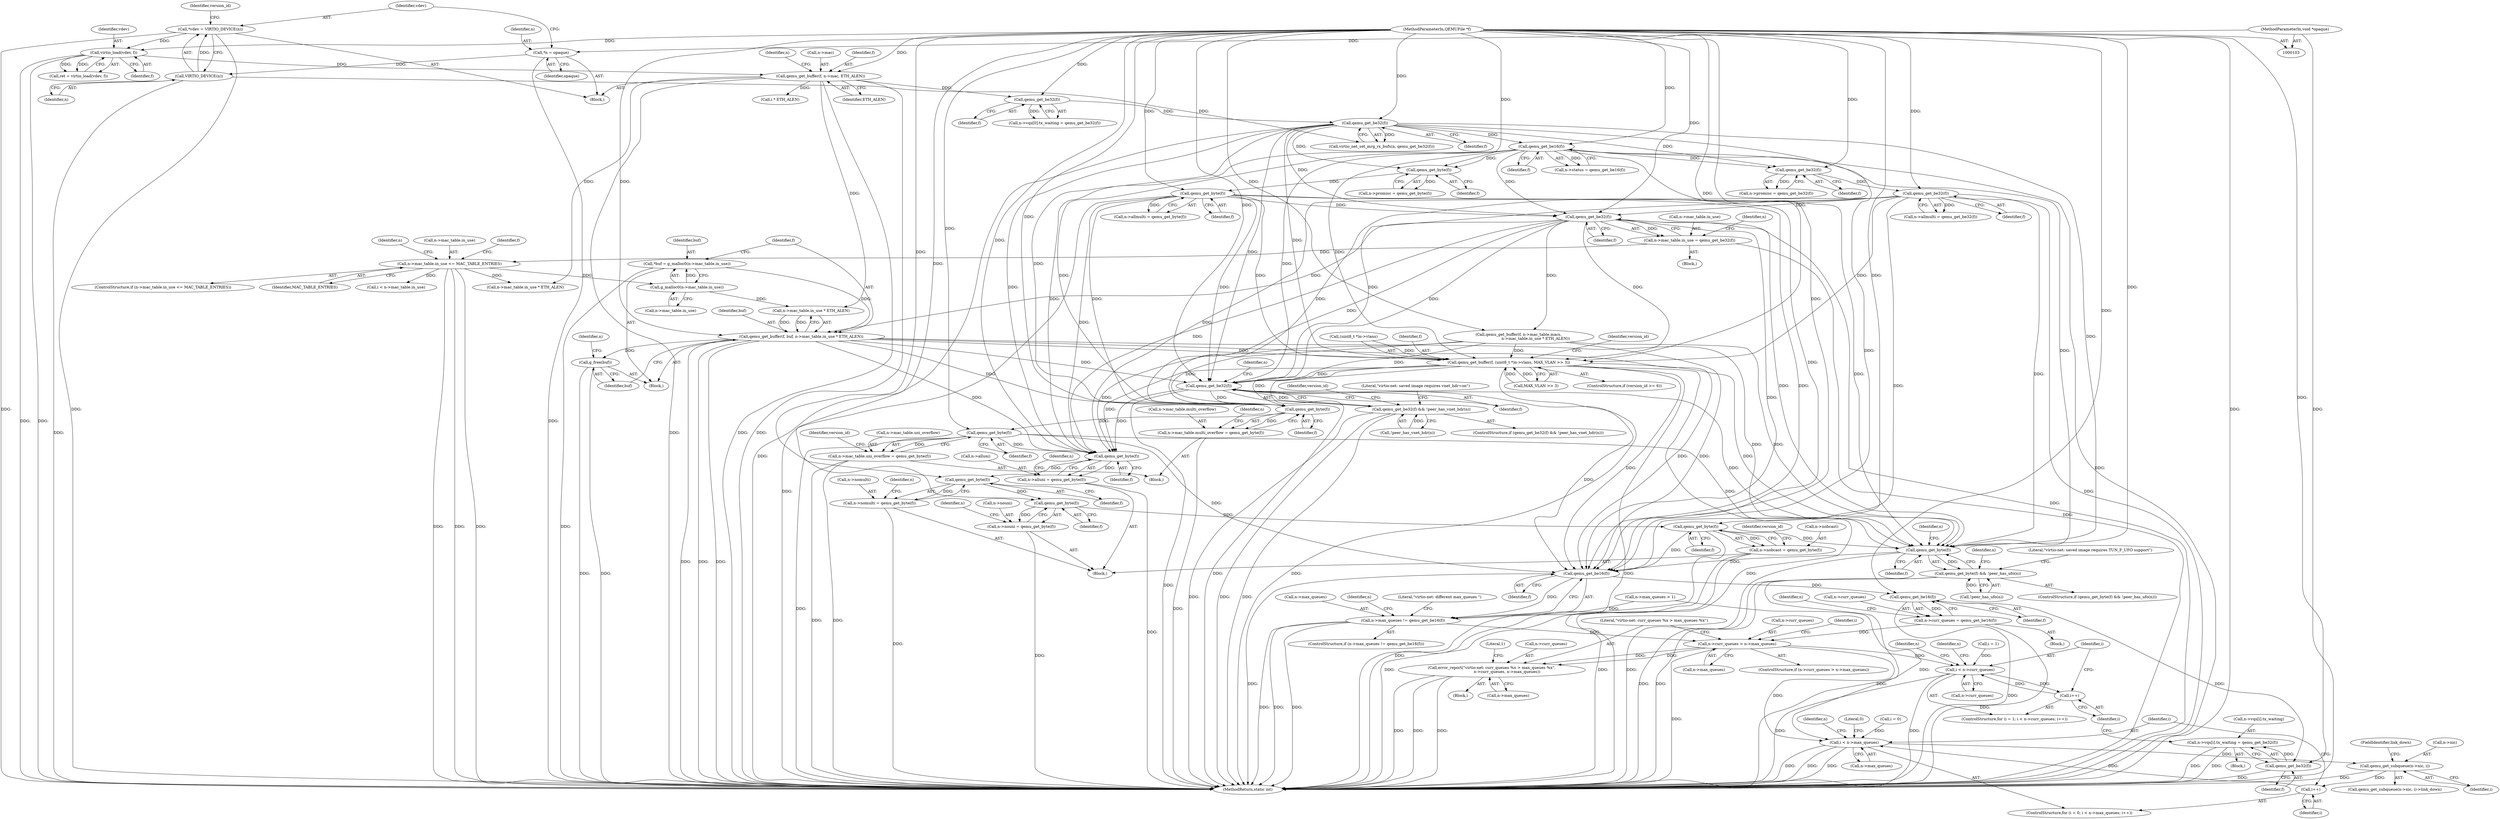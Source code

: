 digraph "0_qemu_eea750a5623ddac7a61982eec8f1c93481857578@API" {
"1000252" [label="(Call,*buf = g_malloc0(n->mac_table.in_use))"];
"1000254" [label="(Call,g_malloc0(n->mac_table.in_use))"];
"1000221" [label="(Call,n->mac_table.in_use <= MAC_TABLE_ENTRIES)"];
"1000212" [label="(Call,n->mac_table.in_use = qemu_get_be32(f))"];
"1000218" [label="(Call,qemu_get_be32(f))"];
"1000159" [label="(Call,qemu_get_be32(f))"];
"1000155" [label="(Call,qemu_get_be32(f))"];
"1000141" [label="(Call,qemu_get_buffer(f, n->mac, ETH_ALEN))"];
"1000133" [label="(Call,virtio_load(vdev, f))"];
"1000113" [label="(Call,*vdev = VIRTIO_DEVICE(n))"];
"1000115" [label="(Call,VIRTIO_DEVICE(n))"];
"1000109" [label="(Call,*n = opaque)"];
"1000105" [label="(MethodParameterIn,void *opaque)"];
"1000104" [label="(MethodParameterIn,QEMUFile *f)"];
"1000205" [label="(Call,qemu_get_byte(f))"];
"1000199" [label="(Call,qemu_get_byte(f))"];
"1000169" [label="(Call,qemu_get_be16(f))"];
"1000191" [label="(Call,qemu_get_be32(f))"];
"1000185" [label="(Call,qemu_get_be32(f))"];
"1000260" [label="(Call,qemu_get_buffer(f, buf, n->mac_table.in_use * ETH_ALEN))"];
"1000270" [label="(Call,g_free(buf))"];
"1000296" [label="(Call,qemu_get_buffer(f, (uint8_t *)n->vlans, MAX_VLAN >> 3))"];
"1000313" [label="(Call,qemu_get_be32(f))"];
"1000312" [label="(Call,qemu_get_be32(f) && !peer_has_vnet_hdr(n))"];
"1000335" [label="(Call,qemu_get_byte(f))"];
"1000329" [label="(Call,n->mac_table.multi_overflow = qemu_get_byte(f))"];
"1000343" [label="(Call,qemu_get_byte(f))"];
"1000337" [label="(Call,n->mac_table.uni_overflow = qemu_get_byte(f))"];
"1000354" [label="(Call,qemu_get_byte(f))"];
"1000350" [label="(Call,n->alluni = qemu_get_byte(f))"];
"1000360" [label="(Call,qemu_get_byte(f))"];
"1000356" [label="(Call,n->nomulti = qemu_get_byte(f))"];
"1000366" [label="(Call,qemu_get_byte(f))"];
"1000362" [label="(Call,n->nouni = qemu_get_byte(f))"];
"1000372" [label="(Call,qemu_get_byte(f))"];
"1000368" [label="(Call,n->nobcast = qemu_get_byte(f))"];
"1000381" [label="(Call,qemu_get_byte(f))"];
"1000380" [label="(Call,qemu_get_byte(f) && !peer_has_ufo(n))"];
"1000404" [label="(Call,qemu_get_be16(f))"];
"1000400" [label="(Call,n->max_queues != qemu_get_be16(f))"];
"1000419" [label="(Call,n->curr_queues > n->max_queues)"];
"1000427" [label="(Call,error_report(\"virtio-net: curr_queues %x > max_queues %x\",\n                         n->curr_queues, n->max_queues))"];
"1000442" [label="(Call,i < n->curr_queues)"];
"1000447" [label="(Call,i++)"];
"1000522" [label="(Call,i < n->max_queues)"];
"1000532" [label="(Call,qemu_get_subqueue(n->nic, i))"];
"1000527" [label="(Call,i++)"];
"1000416" [label="(Call,qemu_get_be16(f))"];
"1000412" [label="(Call,n->curr_queues = qemu_get_be16(f))"];
"1000458" [label="(Call,qemu_get_be32(f))"];
"1000450" [label="(Call,n->vqs[i].tx_waiting = qemu_get_be32(f))"];
"1000292" [label="(ControlStructure,if (version_id >= 6))"];
"1000326" [label="(Identifier,version_id)"];
"1000385" [label="(Identifier,n)"];
"1000349" [label="(Block,)"];
"1000220" [label="(ControlStructure,if (n->mac_table.in_use <= MAC_TABLE_ENTRIES))"];
"1000315" [label="(Call,!peer_has_vnet_hdr(n))"];
"1000462" [label="(Identifier,n)"];
"1000311" [label="(ControlStructure,if (qemu_get_be32(f) && !peer_has_vnet_hdr(n)))"];
"1000151" [label="(Identifier,n)"];
"1000186" [label="(Identifier,f)"];
"1000314" [label="(Identifier,f)"];
"1000362" [label="(Call,n->nouni = qemu_get_byte(f))"];
"1000522" [label="(Call,i < n->max_queues)"];
"1000212" [label="(Call,n->mac_table.in_use = qemu_get_be32(f))"];
"1000270" [label="(Call,g_free(buf))"];
"1000381" [label="(Call,qemu_get_byte(f))"];
"1000373" [label="(Identifier,f)"];
"1000380" [label="(Call,qemu_get_byte(f) && !peer_has_ufo(n))"];
"1000213" [label="(Call,n->mac_table.in_use)"];
"1000141" [label="(Call,qemu_get_buffer(f, n->mac, ETH_ALEN))"];
"1000219" [label="(Identifier,f)"];
"1000156" [label="(Identifier,f)"];
"1000271" [label="(Identifier,buf)"];
"1000404" [label="(Call,qemu_get_be16(f))"];
"1000211" [label="(Block,)"];
"1000146" [label="(Identifier,ETH_ALEN)"];
"1000344" [label="(Identifier,f)"];
"1000541" [label="(MethodReturn,static int)"];
"1000275" [label="(Identifier,n)"];
"1000116" [label="(Identifier,n)"];
"1000426" [label="(Block,)"];
"1000195" [label="(Call,n->promisc = qemu_get_byte(f))"];
"1000454" [label="(Identifier,n)"];
"1000115" [label="(Call,VIRTIO_DEVICE(n))"];
"1000537" [label="(FieldIdentifier,link_down)"];
"1000533" [label="(Call,n->nic)"];
"1000313" [label="(Call,qemu_get_be32(f))"];
"1000114" [label="(Identifier,vdev)"];
"1000170" [label="(Identifier,f)"];
"1000447" [label="(Call,i++)"];
"1000356" [label="(Call,n->nomulti = qemu_get_byte(f))"];
"1000395" [label="(Identifier,n)"];
"1000328" [label="(Block,)"];
"1000379" [label="(ControlStructure,if (qemu_get_byte(f) && !peer_has_ufo(n)))"];
"1000236" [label="(Call,n->mac_table.in_use * ETH_ALEN)"];
"1000123" [label="(Identifier,version_id)"];
"1000227" [label="(Identifier,MAC_TABLE_ENTRIES)"];
"1000247" [label="(Identifier,n)"];
"1000401" [label="(Call,n->max_queues)"];
"1000335" [label="(Call,qemu_get_byte(f))"];
"1000367" [label="(Identifier,f)"];
"1000252" [label="(Call,*buf = g_malloc0(n->mac_table.in_use))"];
"1000143" [label="(Call,n->mac)"];
"1000297" [label="(Identifier,f)"];
"1000398" [label="(Block,)"];
"1000496" [label="(Call,i * ETH_ALEN)"];
"1000205" [label="(Call,qemu_get_byte(f))"];
"1000206" [label="(Identifier,f)"];
"1000458" [label="(Call,qemu_get_be32(f))"];
"1000109" [label="(Call,*n = opaque)"];
"1000414" [label="(Identifier,n)"];
"1000527" [label="(Call,i++)"];
"1000443" [label="(Identifier,i)"];
"1000340" [label="(Identifier,n)"];
"1000432" [label="(Call,n->max_queues)"];
"1000142" [label="(Identifier,f)"];
"1000160" [label="(Identifier,f)"];
"1000169" [label="(Call,qemu_get_be16(f))"];
"1000308" [label="(Identifier,version_id)"];
"1000200" [label="(Identifier,f)"];
"1000423" [label="(Call,n->max_queues)"];
"1000451" [label="(Call,n->vqs[i].tx_waiting)"];
"1000428" [label="(Literal,\"virtio-net: curr_queues %x > max_queues %x\")"];
"1000400" [label="(Call,n->max_queues != qemu_get_be16(f))"];
"1000383" [label="(Call,!peer_has_ufo(n))"];
"1000263" [label="(Call,n->mac_table.in_use * ETH_ALEN)"];
"1000438" [label="(ControlStructure,for (i = 1; i < n->curr_queues; i++))"];
"1000343" [label="(Call,qemu_get_byte(f))"];
"1000192" [label="(Identifier,f)"];
"1000260" [label="(Call,qemu_get_buffer(f, buf, n->mac_table.in_use * ETH_ALEN))"];
"1000361" [label="(Identifier,f)"];
"1000405" [label="(Identifier,f)"];
"1000351" [label="(Call,n->alluni)"];
"1000523" [label="(Identifier,i)"];
"1000296" [label="(Call,qemu_get_buffer(f, (uint8_t *)n->vlans, MAX_VLAN >> 3))"];
"1000444" [label="(Call,n->curr_queues)"];
"1000250" [label="(Block,)"];
"1000370" [label="(Identifier,n)"];
"1000224" [label="(Identifier,n)"];
"1000330" [label="(Call,n->mac_table.multi_overflow)"];
"1000437" [label="(Literal,1)"];
"1000427" [label="(Call,error_report(\"virtio-net: curr_queues %x > max_queues %x\",\n                         n->curr_queues, n->max_queues))"];
"1000366" [label="(Call,qemu_get_byte(f))"];
"1000540" [label="(Literal,0)"];
"1000360" [label="(Call,qemu_get_byte(f))"];
"1000372" [label="(Call,qemu_get_byte(f))"];
"1000531" [label="(Call,qemu_get_subqueue(n->nic, i)->link_down)"];
"1000222" [label="(Call,n->mac_table.in_use)"];
"1000448" [label="(Identifier,i)"];
"1000157" [label="(Call,virtio_net_set_mrg_rx_bufs(n, qemu_get_be32(f)))"];
"1000155" [label="(Call,qemu_get_be32(f))"];
"1000104" [label="(MethodParameterIn,QEMUFile *f)"];
"1000111" [label="(Identifier,opaque)"];
"1000303" [label="(Call,MAX_VLAN >> 3)"];
"1000110" [label="(Identifier,n)"];
"1000337" [label="(Call,n->mac_table.uni_overflow = qemu_get_byte(f))"];
"1000536" [label="(Identifier,i)"];
"1000449" [label="(Block,)"];
"1000147" [label="(Call,n->vqs[0].tx_waiting = qemu_get_be32(f))"];
"1000354" [label="(Call,qemu_get_byte(f))"];
"1000230" [label="(Identifier,f)"];
"1000320" [label="(Literal,\"virtio-net: saved image requires vnet_hdr=on\")"];
"1000376" [label="(Identifier,version_id)"];
"1000393" [label="(Call,n->max_queues > 1)"];
"1000133" [label="(Call,virtio_load(vdev, f))"];
"1000131" [label="(Call,ret = virtio_load(vdev, f))"];
"1000107" [label="(Block,)"];
"1000421" [label="(Identifier,n)"];
"1000532" [label="(Call,qemu_get_subqueue(n->nic, i))"];
"1000347" [label="(Identifier,version_id)"];
"1000329" [label="(Call,n->mac_table.multi_overflow = qemu_get_byte(f))"];
"1000253" [label="(Identifier,buf)"];
"1000338" [label="(Call,n->mac_table.uni_overflow)"];
"1000358" [label="(Identifier,n)"];
"1000368" [label="(Call,n->nobcast = qemu_get_byte(f))"];
"1000134" [label="(Identifier,vdev)"];
"1000408" [label="(Literal,\"virtio-net: different max_queues \")"];
"1000420" [label="(Call,n->curr_queues)"];
"1000524" [label="(Call,n->max_queues)"];
"1000417" [label="(Identifier,f)"];
"1000317" [label="(Identifier,n)"];
"1000105" [label="(MethodParameterIn,void *opaque)"];
"1000336" [label="(Identifier,f)"];
"1000262" [label="(Identifier,buf)"];
"1000519" [label="(Call,i = 0)"];
"1000364" [label="(Identifier,n)"];
"1000254" [label="(Call,g_malloc0(n->mac_table.in_use))"];
"1000369" [label="(Call,n->nobcast)"];
"1000439" [label="(Call,i = 1)"];
"1000388" [label="(Literal,\"virtio-net: saved image requires TUN_F_UFO support\")"];
"1000382" [label="(Identifier,f)"];
"1000413" [label="(Call,n->curr_queues)"];
"1000355" [label="(Identifier,f)"];
"1000221" [label="(Call,n->mac_table.in_use <= MAC_TABLE_ENTRIES)"];
"1000191" [label="(Call,qemu_get_be32(f))"];
"1000478" [label="(Call,i < n->mac_table.in_use)"];
"1000416" [label="(Call,qemu_get_be16(f))"];
"1000518" [label="(ControlStructure,for (i = 0; i < n->max_queues; i++))"];
"1000165" [label="(Call,n->status = qemu_get_be16(f))"];
"1000113" [label="(Call,*vdev = VIRTIO_DEVICE(n))"];
"1000418" [label="(ControlStructure,if (n->curr_queues > n->max_queues))"];
"1000135" [label="(Identifier,f)"];
"1000298" [label="(Call,(uint8_t *)n->vlans)"];
"1000312" [label="(Call,qemu_get_be32(f) && !peer_has_vnet_hdr(n))"];
"1000419" [label="(Call,n->curr_queues > n->max_queues)"];
"1000229" [label="(Call,qemu_get_buffer(f, n->mac_table.macs,\n                            n->mac_table.in_use * ETH_ALEN))"];
"1000159" [label="(Call,qemu_get_be32(f))"];
"1000187" [label="(Call,n->allmulti = qemu_get_be32(f))"];
"1000255" [label="(Call,n->mac_table.in_use)"];
"1000429" [label="(Call,n->curr_queues)"];
"1000350" [label="(Call,n->alluni = qemu_get_byte(f))"];
"1000399" [label="(ControlStructure,if (n->max_queues != qemu_get_be16(f)))"];
"1000201" [label="(Call,n->allmulti = qemu_get_byte(f))"];
"1000528" [label="(Identifier,i)"];
"1000450" [label="(Call,n->vqs[i].tx_waiting = qemu_get_be32(f))"];
"1000261" [label="(Identifier,f)"];
"1000440" [label="(Identifier,i)"];
"1000357" [label="(Call,n->nomulti)"];
"1000218" [label="(Call,qemu_get_be32(f))"];
"1000412" [label="(Call,n->curr_queues = qemu_get_be16(f))"];
"1000459" [label="(Identifier,f)"];
"1000442" [label="(Call,i < n->curr_queues)"];
"1000185" [label="(Call,qemu_get_be32(f))"];
"1000199" [label="(Call,qemu_get_byte(f))"];
"1000363" [label="(Call,n->nouni)"];
"1000534" [label="(Identifier,n)"];
"1000181" [label="(Call,n->promisc = qemu_get_be32(f))"];
"1000252" -> "1000250"  [label="AST: "];
"1000252" -> "1000254"  [label="CFG: "];
"1000253" -> "1000252"  [label="AST: "];
"1000254" -> "1000252"  [label="AST: "];
"1000261" -> "1000252"  [label="CFG: "];
"1000252" -> "1000541"  [label="DDG: "];
"1000254" -> "1000252"  [label="DDG: "];
"1000252" -> "1000260"  [label="DDG: "];
"1000254" -> "1000255"  [label="CFG: "];
"1000255" -> "1000254"  [label="AST: "];
"1000221" -> "1000254"  [label="DDG: "];
"1000254" -> "1000263"  [label="DDG: "];
"1000221" -> "1000220"  [label="AST: "];
"1000221" -> "1000227"  [label="CFG: "];
"1000222" -> "1000221"  [label="AST: "];
"1000227" -> "1000221"  [label="AST: "];
"1000230" -> "1000221"  [label="CFG: "];
"1000247" -> "1000221"  [label="CFG: "];
"1000221" -> "1000541"  [label="DDG: "];
"1000221" -> "1000541"  [label="DDG: "];
"1000221" -> "1000541"  [label="DDG: "];
"1000212" -> "1000221"  [label="DDG: "];
"1000221" -> "1000236"  [label="DDG: "];
"1000221" -> "1000478"  [label="DDG: "];
"1000212" -> "1000211"  [label="AST: "];
"1000212" -> "1000218"  [label="CFG: "];
"1000213" -> "1000212"  [label="AST: "];
"1000218" -> "1000212"  [label="AST: "];
"1000224" -> "1000212"  [label="CFG: "];
"1000212" -> "1000541"  [label="DDG: "];
"1000218" -> "1000212"  [label="DDG: "];
"1000218" -> "1000219"  [label="CFG: "];
"1000219" -> "1000218"  [label="AST: "];
"1000218" -> "1000541"  [label="DDG: "];
"1000159" -> "1000218"  [label="DDG: "];
"1000205" -> "1000218"  [label="DDG: "];
"1000169" -> "1000218"  [label="DDG: "];
"1000191" -> "1000218"  [label="DDG: "];
"1000104" -> "1000218"  [label="DDG: "];
"1000218" -> "1000229"  [label="DDG: "];
"1000218" -> "1000260"  [label="DDG: "];
"1000218" -> "1000296"  [label="DDG: "];
"1000218" -> "1000313"  [label="DDG: "];
"1000218" -> "1000335"  [label="DDG: "];
"1000218" -> "1000354"  [label="DDG: "];
"1000218" -> "1000381"  [label="DDG: "];
"1000218" -> "1000404"  [label="DDG: "];
"1000159" -> "1000157"  [label="AST: "];
"1000159" -> "1000160"  [label="CFG: "];
"1000160" -> "1000159"  [label="AST: "];
"1000157" -> "1000159"  [label="CFG: "];
"1000159" -> "1000541"  [label="DDG: "];
"1000159" -> "1000157"  [label="DDG: "];
"1000155" -> "1000159"  [label="DDG: "];
"1000104" -> "1000159"  [label="DDG: "];
"1000159" -> "1000169"  [label="DDG: "];
"1000159" -> "1000185"  [label="DDG: "];
"1000159" -> "1000199"  [label="DDG: "];
"1000159" -> "1000296"  [label="DDG: "];
"1000159" -> "1000313"  [label="DDG: "];
"1000159" -> "1000335"  [label="DDG: "];
"1000159" -> "1000354"  [label="DDG: "];
"1000159" -> "1000381"  [label="DDG: "];
"1000159" -> "1000404"  [label="DDG: "];
"1000155" -> "1000147"  [label="AST: "];
"1000155" -> "1000156"  [label="CFG: "];
"1000156" -> "1000155"  [label="AST: "];
"1000147" -> "1000155"  [label="CFG: "];
"1000155" -> "1000147"  [label="DDG: "];
"1000141" -> "1000155"  [label="DDG: "];
"1000104" -> "1000155"  [label="DDG: "];
"1000141" -> "1000107"  [label="AST: "];
"1000141" -> "1000146"  [label="CFG: "];
"1000142" -> "1000141"  [label="AST: "];
"1000143" -> "1000141"  [label="AST: "];
"1000146" -> "1000141"  [label="AST: "];
"1000151" -> "1000141"  [label="CFG: "];
"1000141" -> "1000541"  [label="DDG: "];
"1000141" -> "1000541"  [label="DDG: "];
"1000141" -> "1000541"  [label="DDG: "];
"1000133" -> "1000141"  [label="DDG: "];
"1000104" -> "1000141"  [label="DDG: "];
"1000141" -> "1000236"  [label="DDG: "];
"1000141" -> "1000263"  [label="DDG: "];
"1000141" -> "1000496"  [label="DDG: "];
"1000133" -> "1000131"  [label="AST: "];
"1000133" -> "1000135"  [label="CFG: "];
"1000134" -> "1000133"  [label="AST: "];
"1000135" -> "1000133"  [label="AST: "];
"1000131" -> "1000133"  [label="CFG: "];
"1000133" -> "1000541"  [label="DDG: "];
"1000133" -> "1000541"  [label="DDG: "];
"1000133" -> "1000131"  [label="DDG: "];
"1000133" -> "1000131"  [label="DDG: "];
"1000113" -> "1000133"  [label="DDG: "];
"1000104" -> "1000133"  [label="DDG: "];
"1000113" -> "1000107"  [label="AST: "];
"1000113" -> "1000115"  [label="CFG: "];
"1000114" -> "1000113"  [label="AST: "];
"1000115" -> "1000113"  [label="AST: "];
"1000123" -> "1000113"  [label="CFG: "];
"1000113" -> "1000541"  [label="DDG: "];
"1000113" -> "1000541"  [label="DDG: "];
"1000115" -> "1000113"  [label="DDG: "];
"1000115" -> "1000116"  [label="CFG: "];
"1000116" -> "1000115"  [label="AST: "];
"1000115" -> "1000541"  [label="DDG: "];
"1000109" -> "1000115"  [label="DDG: "];
"1000115" -> "1000157"  [label="DDG: "];
"1000109" -> "1000107"  [label="AST: "];
"1000109" -> "1000111"  [label="CFG: "];
"1000110" -> "1000109"  [label="AST: "];
"1000111" -> "1000109"  [label="AST: "];
"1000114" -> "1000109"  [label="CFG: "];
"1000109" -> "1000541"  [label="DDG: "];
"1000105" -> "1000109"  [label="DDG: "];
"1000105" -> "1000103"  [label="AST: "];
"1000105" -> "1000541"  [label="DDG: "];
"1000104" -> "1000103"  [label="AST: "];
"1000104" -> "1000541"  [label="DDG: "];
"1000104" -> "1000169"  [label="DDG: "];
"1000104" -> "1000185"  [label="DDG: "];
"1000104" -> "1000191"  [label="DDG: "];
"1000104" -> "1000199"  [label="DDG: "];
"1000104" -> "1000205"  [label="DDG: "];
"1000104" -> "1000229"  [label="DDG: "];
"1000104" -> "1000260"  [label="DDG: "];
"1000104" -> "1000296"  [label="DDG: "];
"1000104" -> "1000313"  [label="DDG: "];
"1000104" -> "1000335"  [label="DDG: "];
"1000104" -> "1000343"  [label="DDG: "];
"1000104" -> "1000354"  [label="DDG: "];
"1000104" -> "1000360"  [label="DDG: "];
"1000104" -> "1000366"  [label="DDG: "];
"1000104" -> "1000372"  [label="DDG: "];
"1000104" -> "1000381"  [label="DDG: "];
"1000104" -> "1000404"  [label="DDG: "];
"1000104" -> "1000416"  [label="DDG: "];
"1000104" -> "1000458"  [label="DDG: "];
"1000205" -> "1000201"  [label="AST: "];
"1000205" -> "1000206"  [label="CFG: "];
"1000206" -> "1000205"  [label="AST: "];
"1000201" -> "1000205"  [label="CFG: "];
"1000205" -> "1000541"  [label="DDG: "];
"1000205" -> "1000201"  [label="DDG: "];
"1000199" -> "1000205"  [label="DDG: "];
"1000205" -> "1000296"  [label="DDG: "];
"1000205" -> "1000313"  [label="DDG: "];
"1000205" -> "1000335"  [label="DDG: "];
"1000205" -> "1000354"  [label="DDG: "];
"1000205" -> "1000381"  [label="DDG: "];
"1000205" -> "1000404"  [label="DDG: "];
"1000199" -> "1000195"  [label="AST: "];
"1000199" -> "1000200"  [label="CFG: "];
"1000200" -> "1000199"  [label="AST: "];
"1000195" -> "1000199"  [label="CFG: "];
"1000199" -> "1000195"  [label="DDG: "];
"1000169" -> "1000199"  [label="DDG: "];
"1000169" -> "1000165"  [label="AST: "];
"1000169" -> "1000170"  [label="CFG: "];
"1000170" -> "1000169"  [label="AST: "];
"1000165" -> "1000169"  [label="CFG: "];
"1000169" -> "1000541"  [label="DDG: "];
"1000169" -> "1000165"  [label="DDG: "];
"1000169" -> "1000185"  [label="DDG: "];
"1000169" -> "1000296"  [label="DDG: "];
"1000169" -> "1000313"  [label="DDG: "];
"1000169" -> "1000335"  [label="DDG: "];
"1000169" -> "1000354"  [label="DDG: "];
"1000169" -> "1000381"  [label="DDG: "];
"1000169" -> "1000404"  [label="DDG: "];
"1000191" -> "1000187"  [label="AST: "];
"1000191" -> "1000192"  [label="CFG: "];
"1000192" -> "1000191"  [label="AST: "];
"1000187" -> "1000191"  [label="CFG: "];
"1000191" -> "1000541"  [label="DDG: "];
"1000191" -> "1000187"  [label="DDG: "];
"1000185" -> "1000191"  [label="DDG: "];
"1000191" -> "1000296"  [label="DDG: "];
"1000191" -> "1000313"  [label="DDG: "];
"1000191" -> "1000335"  [label="DDG: "];
"1000191" -> "1000354"  [label="DDG: "];
"1000191" -> "1000381"  [label="DDG: "];
"1000191" -> "1000404"  [label="DDG: "];
"1000185" -> "1000181"  [label="AST: "];
"1000185" -> "1000186"  [label="CFG: "];
"1000186" -> "1000185"  [label="AST: "];
"1000181" -> "1000185"  [label="CFG: "];
"1000185" -> "1000181"  [label="DDG: "];
"1000260" -> "1000250"  [label="AST: "];
"1000260" -> "1000263"  [label="CFG: "];
"1000261" -> "1000260"  [label="AST: "];
"1000262" -> "1000260"  [label="AST: "];
"1000263" -> "1000260"  [label="AST: "];
"1000271" -> "1000260"  [label="CFG: "];
"1000260" -> "1000541"  [label="DDG: "];
"1000260" -> "1000541"  [label="DDG: "];
"1000260" -> "1000541"  [label="DDG: "];
"1000263" -> "1000260"  [label="DDG: "];
"1000263" -> "1000260"  [label="DDG: "];
"1000260" -> "1000270"  [label="DDG: "];
"1000260" -> "1000296"  [label="DDG: "];
"1000260" -> "1000313"  [label="DDG: "];
"1000260" -> "1000335"  [label="DDG: "];
"1000260" -> "1000354"  [label="DDG: "];
"1000260" -> "1000381"  [label="DDG: "];
"1000260" -> "1000404"  [label="DDG: "];
"1000270" -> "1000250"  [label="AST: "];
"1000270" -> "1000271"  [label="CFG: "];
"1000271" -> "1000270"  [label="AST: "];
"1000275" -> "1000270"  [label="CFG: "];
"1000270" -> "1000541"  [label="DDG: "];
"1000270" -> "1000541"  [label="DDG: "];
"1000296" -> "1000292"  [label="AST: "];
"1000296" -> "1000303"  [label="CFG: "];
"1000297" -> "1000296"  [label="AST: "];
"1000298" -> "1000296"  [label="AST: "];
"1000303" -> "1000296"  [label="AST: "];
"1000308" -> "1000296"  [label="CFG: "];
"1000296" -> "1000541"  [label="DDG: "];
"1000296" -> "1000541"  [label="DDG: "];
"1000296" -> "1000541"  [label="DDG: "];
"1000296" -> "1000541"  [label="DDG: "];
"1000229" -> "1000296"  [label="DDG: "];
"1000298" -> "1000296"  [label="DDG: "];
"1000303" -> "1000296"  [label="DDG: "];
"1000303" -> "1000296"  [label="DDG: "];
"1000296" -> "1000313"  [label="DDG: "];
"1000296" -> "1000335"  [label="DDG: "];
"1000296" -> "1000354"  [label="DDG: "];
"1000296" -> "1000381"  [label="DDG: "];
"1000296" -> "1000404"  [label="DDG: "];
"1000313" -> "1000312"  [label="AST: "];
"1000313" -> "1000314"  [label="CFG: "];
"1000314" -> "1000313"  [label="AST: "];
"1000317" -> "1000313"  [label="CFG: "];
"1000312" -> "1000313"  [label="CFG: "];
"1000313" -> "1000541"  [label="DDG: "];
"1000313" -> "1000312"  [label="DDG: "];
"1000229" -> "1000313"  [label="DDG: "];
"1000313" -> "1000335"  [label="DDG: "];
"1000313" -> "1000354"  [label="DDG: "];
"1000313" -> "1000381"  [label="DDG: "];
"1000313" -> "1000404"  [label="DDG: "];
"1000312" -> "1000311"  [label="AST: "];
"1000312" -> "1000315"  [label="CFG: "];
"1000315" -> "1000312"  [label="AST: "];
"1000320" -> "1000312"  [label="CFG: "];
"1000326" -> "1000312"  [label="CFG: "];
"1000312" -> "1000541"  [label="DDG: "];
"1000312" -> "1000541"  [label="DDG: "];
"1000312" -> "1000541"  [label="DDG: "];
"1000315" -> "1000312"  [label="DDG: "];
"1000335" -> "1000329"  [label="AST: "];
"1000335" -> "1000336"  [label="CFG: "];
"1000336" -> "1000335"  [label="AST: "];
"1000329" -> "1000335"  [label="CFG: "];
"1000335" -> "1000329"  [label="DDG: "];
"1000229" -> "1000335"  [label="DDG: "];
"1000335" -> "1000343"  [label="DDG: "];
"1000329" -> "1000328"  [label="AST: "];
"1000330" -> "1000329"  [label="AST: "];
"1000340" -> "1000329"  [label="CFG: "];
"1000329" -> "1000541"  [label="DDG: "];
"1000343" -> "1000337"  [label="AST: "];
"1000343" -> "1000344"  [label="CFG: "];
"1000344" -> "1000343"  [label="AST: "];
"1000337" -> "1000343"  [label="CFG: "];
"1000343" -> "1000541"  [label="DDG: "];
"1000343" -> "1000337"  [label="DDG: "];
"1000343" -> "1000354"  [label="DDG: "];
"1000343" -> "1000381"  [label="DDG: "];
"1000343" -> "1000404"  [label="DDG: "];
"1000337" -> "1000328"  [label="AST: "];
"1000338" -> "1000337"  [label="AST: "];
"1000347" -> "1000337"  [label="CFG: "];
"1000337" -> "1000541"  [label="DDG: "];
"1000337" -> "1000541"  [label="DDG: "];
"1000354" -> "1000350"  [label="AST: "];
"1000354" -> "1000355"  [label="CFG: "];
"1000355" -> "1000354"  [label="AST: "];
"1000350" -> "1000354"  [label="CFG: "];
"1000354" -> "1000350"  [label="DDG: "];
"1000229" -> "1000354"  [label="DDG: "];
"1000354" -> "1000360"  [label="DDG: "];
"1000350" -> "1000349"  [label="AST: "];
"1000351" -> "1000350"  [label="AST: "];
"1000358" -> "1000350"  [label="CFG: "];
"1000350" -> "1000541"  [label="DDG: "];
"1000360" -> "1000356"  [label="AST: "];
"1000360" -> "1000361"  [label="CFG: "];
"1000361" -> "1000360"  [label="AST: "];
"1000356" -> "1000360"  [label="CFG: "];
"1000360" -> "1000356"  [label="DDG: "];
"1000360" -> "1000366"  [label="DDG: "];
"1000356" -> "1000349"  [label="AST: "];
"1000357" -> "1000356"  [label="AST: "];
"1000364" -> "1000356"  [label="CFG: "];
"1000356" -> "1000541"  [label="DDG: "];
"1000366" -> "1000362"  [label="AST: "];
"1000366" -> "1000367"  [label="CFG: "];
"1000367" -> "1000366"  [label="AST: "];
"1000362" -> "1000366"  [label="CFG: "];
"1000366" -> "1000362"  [label="DDG: "];
"1000366" -> "1000372"  [label="DDG: "];
"1000362" -> "1000349"  [label="AST: "];
"1000363" -> "1000362"  [label="AST: "];
"1000370" -> "1000362"  [label="CFG: "];
"1000362" -> "1000541"  [label="DDG: "];
"1000372" -> "1000368"  [label="AST: "];
"1000372" -> "1000373"  [label="CFG: "];
"1000373" -> "1000372"  [label="AST: "];
"1000368" -> "1000372"  [label="CFG: "];
"1000372" -> "1000541"  [label="DDG: "];
"1000372" -> "1000368"  [label="DDG: "];
"1000372" -> "1000381"  [label="DDG: "];
"1000372" -> "1000404"  [label="DDG: "];
"1000368" -> "1000349"  [label="AST: "];
"1000369" -> "1000368"  [label="AST: "];
"1000376" -> "1000368"  [label="CFG: "];
"1000368" -> "1000541"  [label="DDG: "];
"1000368" -> "1000541"  [label="DDG: "];
"1000381" -> "1000380"  [label="AST: "];
"1000381" -> "1000382"  [label="CFG: "];
"1000382" -> "1000381"  [label="AST: "];
"1000385" -> "1000381"  [label="CFG: "];
"1000380" -> "1000381"  [label="CFG: "];
"1000381" -> "1000541"  [label="DDG: "];
"1000381" -> "1000380"  [label="DDG: "];
"1000229" -> "1000381"  [label="DDG: "];
"1000381" -> "1000404"  [label="DDG: "];
"1000380" -> "1000379"  [label="AST: "];
"1000380" -> "1000383"  [label="CFG: "];
"1000383" -> "1000380"  [label="AST: "];
"1000388" -> "1000380"  [label="CFG: "];
"1000395" -> "1000380"  [label="CFG: "];
"1000380" -> "1000541"  [label="DDG: "];
"1000380" -> "1000541"  [label="DDG: "];
"1000380" -> "1000541"  [label="DDG: "];
"1000383" -> "1000380"  [label="DDG: "];
"1000404" -> "1000400"  [label="AST: "];
"1000404" -> "1000405"  [label="CFG: "];
"1000405" -> "1000404"  [label="AST: "];
"1000400" -> "1000404"  [label="CFG: "];
"1000404" -> "1000541"  [label="DDG: "];
"1000404" -> "1000400"  [label="DDG: "];
"1000229" -> "1000404"  [label="DDG: "];
"1000404" -> "1000416"  [label="DDG: "];
"1000400" -> "1000399"  [label="AST: "];
"1000401" -> "1000400"  [label="AST: "];
"1000408" -> "1000400"  [label="CFG: "];
"1000414" -> "1000400"  [label="CFG: "];
"1000400" -> "1000541"  [label="DDG: "];
"1000400" -> "1000541"  [label="DDG: "];
"1000400" -> "1000541"  [label="DDG: "];
"1000393" -> "1000400"  [label="DDG: "];
"1000400" -> "1000419"  [label="DDG: "];
"1000419" -> "1000418"  [label="AST: "];
"1000419" -> "1000423"  [label="CFG: "];
"1000420" -> "1000419"  [label="AST: "];
"1000423" -> "1000419"  [label="AST: "];
"1000428" -> "1000419"  [label="CFG: "];
"1000440" -> "1000419"  [label="CFG: "];
"1000419" -> "1000541"  [label="DDG: "];
"1000412" -> "1000419"  [label="DDG: "];
"1000419" -> "1000427"  [label="DDG: "];
"1000419" -> "1000427"  [label="DDG: "];
"1000419" -> "1000442"  [label="DDG: "];
"1000419" -> "1000522"  [label="DDG: "];
"1000427" -> "1000426"  [label="AST: "];
"1000427" -> "1000432"  [label="CFG: "];
"1000428" -> "1000427"  [label="AST: "];
"1000429" -> "1000427"  [label="AST: "];
"1000432" -> "1000427"  [label="AST: "];
"1000437" -> "1000427"  [label="CFG: "];
"1000427" -> "1000541"  [label="DDG: "];
"1000427" -> "1000541"  [label="DDG: "];
"1000427" -> "1000541"  [label="DDG: "];
"1000442" -> "1000438"  [label="AST: "];
"1000442" -> "1000444"  [label="CFG: "];
"1000443" -> "1000442"  [label="AST: "];
"1000444" -> "1000442"  [label="AST: "];
"1000454" -> "1000442"  [label="CFG: "];
"1000462" -> "1000442"  [label="CFG: "];
"1000442" -> "1000541"  [label="DDG: "];
"1000442" -> "1000541"  [label="DDG: "];
"1000439" -> "1000442"  [label="DDG: "];
"1000447" -> "1000442"  [label="DDG: "];
"1000442" -> "1000447"  [label="DDG: "];
"1000447" -> "1000438"  [label="AST: "];
"1000447" -> "1000448"  [label="CFG: "];
"1000448" -> "1000447"  [label="AST: "];
"1000443" -> "1000447"  [label="CFG: "];
"1000522" -> "1000518"  [label="AST: "];
"1000522" -> "1000524"  [label="CFG: "];
"1000523" -> "1000522"  [label="AST: "];
"1000524" -> "1000522"  [label="AST: "];
"1000534" -> "1000522"  [label="CFG: "];
"1000540" -> "1000522"  [label="CFG: "];
"1000522" -> "1000541"  [label="DDG: "];
"1000522" -> "1000541"  [label="DDG: "];
"1000522" -> "1000541"  [label="DDG: "];
"1000519" -> "1000522"  [label="DDG: "];
"1000527" -> "1000522"  [label="DDG: "];
"1000393" -> "1000522"  [label="DDG: "];
"1000522" -> "1000532"  [label="DDG: "];
"1000532" -> "1000531"  [label="AST: "];
"1000532" -> "1000536"  [label="CFG: "];
"1000533" -> "1000532"  [label="AST: "];
"1000536" -> "1000532"  [label="AST: "];
"1000537" -> "1000532"  [label="CFG: "];
"1000532" -> "1000541"  [label="DDG: "];
"1000532" -> "1000527"  [label="DDG: "];
"1000527" -> "1000518"  [label="AST: "];
"1000527" -> "1000528"  [label="CFG: "];
"1000528" -> "1000527"  [label="AST: "];
"1000523" -> "1000527"  [label="CFG: "];
"1000416" -> "1000412"  [label="AST: "];
"1000416" -> "1000417"  [label="CFG: "];
"1000417" -> "1000416"  [label="AST: "];
"1000412" -> "1000416"  [label="CFG: "];
"1000416" -> "1000541"  [label="DDG: "];
"1000416" -> "1000412"  [label="DDG: "];
"1000416" -> "1000458"  [label="DDG: "];
"1000412" -> "1000398"  [label="AST: "];
"1000413" -> "1000412"  [label="AST: "];
"1000421" -> "1000412"  [label="CFG: "];
"1000412" -> "1000541"  [label="DDG: "];
"1000458" -> "1000450"  [label="AST: "];
"1000458" -> "1000459"  [label="CFG: "];
"1000459" -> "1000458"  [label="AST: "];
"1000450" -> "1000458"  [label="CFG: "];
"1000458" -> "1000541"  [label="DDG: "];
"1000458" -> "1000450"  [label="DDG: "];
"1000450" -> "1000449"  [label="AST: "];
"1000451" -> "1000450"  [label="AST: "];
"1000448" -> "1000450"  [label="CFG: "];
"1000450" -> "1000541"  [label="DDG: "];
"1000450" -> "1000541"  [label="DDG: "];
}

